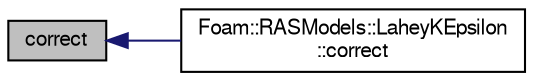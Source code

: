 digraph "correct"
{
  bgcolor="transparent";
  edge [fontname="FreeSans",fontsize="10",labelfontname="FreeSans",labelfontsize="10"];
  node [fontname="FreeSans",fontsize="10",shape=record];
  rankdir="LR";
  Node1 [label="correct",height=0.2,width=0.4,color="black", fillcolor="grey75", style="filled" fontcolor="black"];
  Node1 -> Node2 [dir="back",color="midnightblue",fontsize="10",style="solid",fontname="FreeSans"];
  Node2 [label="Foam::RASModels::LaheyKEpsilon\l::correct",height=0.2,width=0.4,color="black",URL="$a01222.html#a3ae44b28050c3aa494c1d8e18cf618c1",tooltip="Solve the turbulence equations and correct the turbulence viscosity. "];
}
